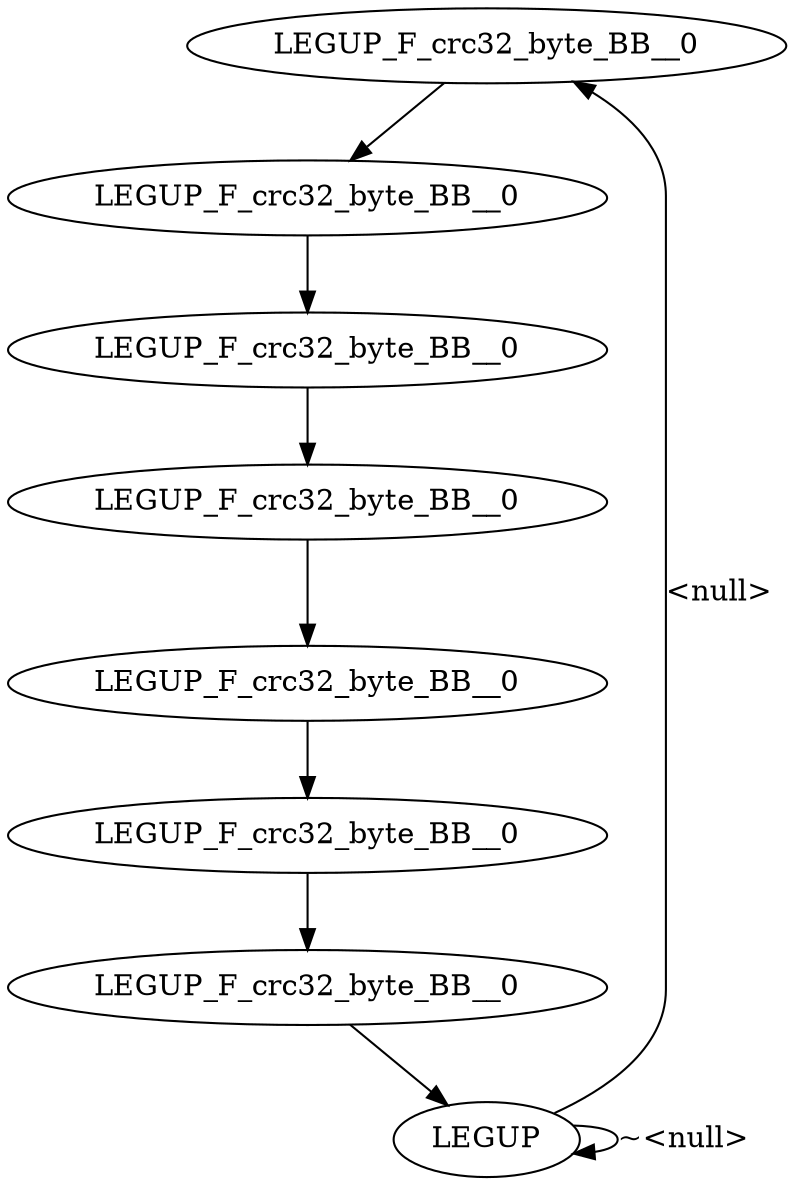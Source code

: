 digraph {
Node0x2b59920[label="LEGUP_F_crc32_byte_BB__0"];
Node0x2b59780[label="LEGUP"];
Node0x2b59780 -> Node0x2b59920[label="<null>"];
Node0x2b59780 -> Node0x2b59780[label="~<null>"];
Node0x2b599f0[label="LEGUP_F_crc32_byte_BB__0"];
Node0x2b59920 -> Node0x2b599f0;
Node0x2b59ac0[label="LEGUP_F_crc32_byte_BB__0"];
Node0x2b599f0 -> Node0x2b59ac0;
Node0x2b56f30[label="LEGUP_F_crc32_byte_BB__0"];
Node0x2b59ac0 -> Node0x2b56f30;
Node0x2b57040[label="LEGUP_F_crc32_byte_BB__0"];
Node0x2b56f30 -> Node0x2b57040;
Node0x2b57150[label="LEGUP_F_crc32_byte_BB__0"];
Node0x2b57040 -> Node0x2b57150;
Node0x2b57260[label="LEGUP_F_crc32_byte_BB__0"];
Node0x2b57150 -> Node0x2b57260;
Node0x2b57260 -> Node0x2b59780;
}
